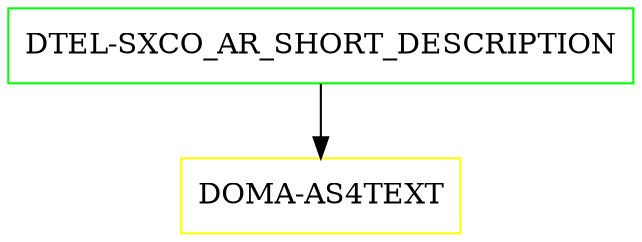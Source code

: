 digraph G {
  "DTEL-SXCO_AR_SHORT_DESCRIPTION" [shape=box,color=green];
  "DOMA-AS4TEXT" [shape=box,color=yellow,URL="./DOMA_AS4TEXT.html"];
  "DTEL-SXCO_AR_SHORT_DESCRIPTION" -> "DOMA-AS4TEXT";
}
